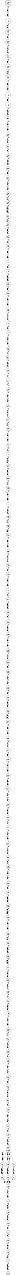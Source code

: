 digraph FST {
rankdir = LR;
size = "8.5,11";
center = 1;
orientation = Landscape;
ranksep = "0.4";
nodesep = "0.25";
0 [label = "0", shape = circle, style = bold, fontsize = 14]
	0 -> 1 [label = "AH0:AH0", fontsize = 14];
1 [label = "1", shape = circle, style = solid, fontsize = 14]
	1 -> 2 [label = "K:K", fontsize = 14];
2 [label = "2", shape = circle, style = solid, fontsize = 14]
	2 -> 3 [label = "AO1:AO1", fontsize = 14];
3 [label = "3", shape = circle, style = solid, fontsize = 14]
	3 -> 4 [label = "R:R", fontsize = 14];
4 [label = "4", shape = circle, style = solid, fontsize = 14]
	4 -> 5 [label = "D:D", fontsize = 14];
5 [label = "5", shape = circle, style = solid, fontsize = 14]
	5 -> 6 [label = "IH0:IH0", fontsize = 14];
6 [label = "6", shape = circle, style = solid, fontsize = 14]
	6 -> 7 [label = "NG:NG", fontsize = 14];
7 [label = "7", shape = circle, style = solid, fontsize = 14]
	7 -> 8 [label = "<eps>:<eps>", fontsize = 14];
8 [label = "8", shape = circle, style = solid, fontsize = 14]
	8 -> 9 [label = "T:T", fontsize = 14];
	8 -> 10 [label = "T:T", fontsize = 14];
	8 -> 11 [label = "T:T", fontsize = 14];
9 [label = "9", shape = circle, style = solid, fontsize = 14]
	9 -> 12 [label = "AH0:AH0", fontsize = 14];
10 [label = "10", shape = circle, style = solid, fontsize = 14]
	10 -> 13 [label = "AH0:AH0", fontsize = 14];
11 [label = "11", shape = circle, style = solid, fontsize = 14]
	11 -> 14 [label = "AH0:AH0", fontsize = 14];
12 [label = "12", shape = circle, style = solid, fontsize = 14]
	12 -> 15 [label = "<eps>:<eps>", fontsize = 14];
13 [label = "13", shape = circle, style = solid, fontsize = 14]
	13 -> 15 [label = "<eps>:<eps>", fontsize = 14];
14 [label = "14", shape = circle, style = solid, fontsize = 14]
	14 -> 15 [label = "<eps>:<eps>", fontsize = 14];
15 [label = "15", shape = circle, style = solid, fontsize = 14]
	15 -> 16 [label = "AO1:AO1", fontsize = 14];
16 [label = "16", shape = circle, style = solid, fontsize = 14]
	16 -> 17 [label = "L:L", fontsize = 14];
17 [label = "17", shape = circle, style = solid, fontsize = 14]
	17 -> 18 [label = "<eps>:<eps>", fontsize = 14];
18 [label = "18", shape = circle, style = solid, fontsize = 14]
	18 -> 19 [label = "N:N", fontsize = 14];
19 [label = "19", shape = circle, style = solid, fontsize = 14]
	19 -> 20 [label = "OW1:OW1", fontsize = 14];
20 [label = "20", shape = circle, style = solid, fontsize = 14]
	20 -> 21 [label = "N:N", fontsize = 14];
21 [label = "21", shape = circle, style = solid, fontsize = 14]
	21 -> 22 [label = "<eps>:<eps>", fontsize = 14];
22 [label = "22", shape = circle, style = solid, fontsize = 14]
	22 -> 23 [label = "L:L", fontsize = 14];
23 [label = "23", shape = circle, style = solid, fontsize = 14]
	23 -> 24 [label = "AO1:AO1", fontsize = 14];
24 [label = "24", shape = circle, style = solid, fontsize = 14]
	24 -> 25 [label = "Z:Z", fontsize = 14];
25 [label = "25", shape = circle, style = solid, fontsize = 14]
	25 -> 26 [label = "<eps>:<eps>", fontsize = 14];
26 [label = "26", shape = circle, style = solid, fontsize = 14]
	26 -> 27 [label = "EY2:EY2", fontsize = 14];
27 [label = "27", shape = circle, style = solid, fontsize = 14]
	27 -> 28 [label = "V:V", fontsize = 14];
28 [label = "28", shape = circle, style = solid, fontsize = 14]
	28 -> 29 [label = "IY0:IY0", fontsize = 14];
29 [label = "29", shape = circle, style = solid, fontsize = 14]
	29 -> 30 [label = "EY1:EY1", fontsize = 14];
30 [label = "30", shape = circle, style = solid, fontsize = 14]
	30 -> 31 [label = "SH:SH", fontsize = 14];
31 [label = "31", shape = circle, style = solid, fontsize = 14]
	31 -> 32 [label = "AH0:AH0", fontsize = 14];
32 [label = "32", shape = circle, style = solid, fontsize = 14]
	32 -> 33 [label = "N:N", fontsize = 14];
33 [label = "33", shape = circle, style = solid, fontsize = 14]
	33 -> 34 [label = "<eps>:<eps>", fontsize = 14];
34 [label = "34", shape = circle, style = solid, fontsize = 14]
	34 -> 35 [label = "DH:DH", fontsize = 14];
35 [label = "35", shape = circle, style = solid, fontsize = 14]
	35 -> 36 [label = "EH1:EH1", fontsize = 14];
36 [label = "36", shape = circle, style = solid, fontsize = 14]
	36 -> 37 [label = "R:R", fontsize = 14];
37 [label = "37", shape = circle, style = solid, fontsize = 14]
	37 -> 38 [label = "<eps>:<eps>", fontsize = 14];
38 [label = "38", shape = circle, style = solid, fontsize = 14]
	38 -> 39 [label = "N:N", fontsize = 14];
39 [label = "39", shape = circle, style = solid, fontsize = 14]
	39 -> 40 [label = "OW1:OW1", fontsize = 14];
40 [label = "40", shape = circle, style = solid, fontsize = 14]
	40 -> 41 [label = "<eps>:<eps>", fontsize = 14];
41 [label = "41", shape = circle, style = solid, fontsize = 14]
	41 -> 42 [label = "W:W", fontsize = 14];
42 [label = "42", shape = circle, style = solid, fontsize = 14]
	42 -> 43 [label = "EY1:EY1", fontsize = 14];
43 [label = "43", shape = circle, style = solid, fontsize = 14]
	43 -> 44 [label = "<eps>:<eps>", fontsize = 14];
44 [label = "44", shape = circle, style = solid, fontsize = 14]
	44 -> 45 [label = "AH1:AH1", fontsize = 14];
45 [label = "45", shape = circle, style = solid, fontsize = 14]
	45 -> 46 [label = "<eps>:<eps>", fontsize = 14];
46 [label = "46", shape = circle, style = solid, fontsize = 14]
	46 -> 47 [label = "B:B", fontsize = 14];
47 [label = "47", shape = circle, style = solid, fontsize = 14]
	47 -> 48 [label = "IY1:IY1", fontsize = 14];
48 [label = "48", shape = circle, style = solid, fontsize = 14]
	48 -> 49 [label = "<eps>:<eps>", fontsize = 14];
49 [label = "49", shape = circle, style = solid, fontsize = 14]
	49 -> 50 [label = "SH:SH", fontsize = 14];
50 [label = "50", shape = circle, style = solid, fontsize = 14]
	50 -> 51 [label = "UH1:UH1", fontsize = 14];
51 [label = "51", shape = circle, style = solid, fontsize = 14]
	51 -> 52 [label = "D:D", fontsize = 14];
52 [label = "52", shape = circle, style = solid, fontsize = 14]
	52 -> 53 [label = "<eps>:<eps>", fontsize = 14];
53 [label = "53", shape = circle, style = solid, fontsize = 14]
	53 -> 54 [label = "B:B", fontsize = 14];
54 [label = "54", shape = circle, style = solid, fontsize = 14]
	54 -> 55 [label = "IY1:IY1", fontsize = 14];
55 [label = "55", shape = circle, style = solid, fontsize = 14]
	55 -> 56 [label = "<eps>:<eps>", fontsize = 14];
56 [label = "56", shape = circle, style = solid, fontsize = 14]
	56 -> 57 [label = "EY1:EY1", fontsize = 14];
57 [label = "57", shape = circle, style = solid, fontsize = 14]
	57 -> 58 [label = "B:B", fontsize = 14];
58 [label = "58", shape = circle, style = solid, fontsize = 14]
	58 -> 59 [label = "AH0:AH0", fontsize = 14];
59 [label = "59", shape = circle, style = solid, fontsize = 14]
	59 -> 60 [label = "L:L", fontsize = 14];
60 [label = "60", shape = circle, style = solid, fontsize = 14]
	60 -> 61 [label = "<eps>:<eps>", fontsize = 14];
61 [label = "61", shape = circle, style = solid, fontsize = 14]
	61 -> 62 [label = "T:T", fontsize = 14];
62 [label = "62", shape = circle, style = solid, fontsize = 14]
	62 -> 63 [label = "UW1:UW1", fontsize = 14];
63 [label = "63", shape = circle, style = solid, fontsize = 14]
	63 -> 64 [label = "<eps>:<eps>", fontsize = 14];
64 [label = "64", shape = circle, style = solid, fontsize = 14]
	64 -> 65 [label = "F:F", fontsize = 14];
65 [label = "65", shape = circle, style = solid, fontsize = 14]
	65 -> 66 [label = "L:L", fontsize = 14];
66 [label = "66", shape = circle, style = solid, fontsize = 14]
	66 -> 67 [label = "AY1:AY1", fontsize = 14];
67 [label = "67", shape = circle, style = solid, fontsize = 14]
	67 -> 68 [label = "<eps>:<eps>", fontsize = 14];
68 [label = "68", shape = circle, style = solid, fontsize = 14]
	68 -> 69 [label = "W:W", fontsize = 14];
69 [label = "69", shape = circle, style = solid, fontsize = 14]
	69 -> 70 [label = "IH1:IH1", fontsize = 14];
70 [label = "70", shape = circle, style = solid, fontsize = 14]
	70 -> 71 [label = "NG:NG", fontsize = 14];
71 [label = "71", shape = circle, style = solid, fontsize = 14]
	71 -> 72 [label = "Z:Z", fontsize = 14];
72 [label = "72", shape = circle, style = solid, fontsize = 14]
	72 -> 73 [label = "<eps>:<eps>", fontsize = 14];
73 [label = "73", shape = circle, style = solid, fontsize = 14]
	73 -> 74 [label = "T:T", fontsize = 14];
74 [label = "74", shape = circle, style = solid, fontsize = 14]
	74 -> 75 [label = "UW1:UW1", fontsize = 14];
75 [label = "75", shape = circle, style = solid, fontsize = 14]
	75 -> 76 [label = "<eps>:<eps>", fontsize = 14];
76 [label = "76", shape = circle, style = solid, fontsize = 14]
	76 -> 77 [label = "S:S", fontsize = 14];
77 [label = "77", shape = circle, style = solid, fontsize = 14]
	77 -> 78 [label = "M:M", fontsize = 14];
78 [label = "78", shape = circle, style = solid, fontsize = 14]
	78 -> 79 [label = "AO1:AO1", fontsize = 14];
79 [label = "79", shape = circle, style = solid, fontsize = 14]
	79 -> 80 [label = "L:L", fontsize = 14];
80 [label = "80", shape = circle, style = solid, fontsize = 14]
	80 -> 81 [label = "<eps>:<eps>", fontsize = 14];
81 [label = "81", shape = circle, style = solid, fontsize = 14]
	81 -> 82 [label = "T:T", fontsize = 14];
82 [label = "82", shape = circle, style = solid, fontsize = 14]
	82 -> 83 [label = "UW1:UW1", fontsize = 14];
83 [label = "83", shape = circle, style = solid, fontsize = 14]
	83 -> 84 [label = "<eps>:<eps>", fontsize = 14];
84 [label = "84", shape = circle, style = solid, fontsize = 14]
	84 -> 85 [label = "F:F", fontsize = 14];
85 [label = "85", shape = circle, style = solid, fontsize = 14]
	85 -> 86 [label = "AE1:AE1", fontsize = 14];
86 [label = "86", shape = circle, style = solid, fontsize = 14]
	86 -> 87 [label = "T:T", fontsize = 14];
87 [label = "87", shape = circle, style = solid, fontsize = 14]
	87 -> 88 [label = "<eps>:<eps>", fontsize = 14];
88 [label = "88", shape = circle, style = solid, fontsize = 14]
	88 -> 89 [label = "L:L", fontsize = 14];
89 [label = "89", shape = circle, style = solid, fontsize = 14]
	89 -> 90 [label = "IH1:IH1", fontsize = 14];
90 [label = "90", shape = circle, style = solid, fontsize = 14]
	90 -> 91 [label = "T:T", fontsize = 14];
91 [label = "91", shape = circle, style = solid, fontsize = 14]
	91 -> 92 [label = "AH0:AH0", fontsize = 14];
92 [label = "92", shape = circle, style = solid, fontsize = 14]
	92 -> 93 [label = "L:L", fontsize = 14];
93 [label = "93", shape = circle, style = solid, fontsize = 14]
	93 -> 94 [label = "<eps>:<eps>", fontsize = 14];
94 [label = "94", shape = circle, style = solid, fontsize = 14]
	94 -> 95 [label = "B:B", fontsize = 14];
95 [label = "95", shape = circle, style = solid, fontsize = 14]
	95 -> 96 [label = "AA1:AA1", fontsize = 14];
96 [label = "96", shape = circle, style = solid, fontsize = 14]
	96 -> 97 [label = "D:D", fontsize = 14];
97 [label = "97", shape = circle, style = solid, fontsize = 14]
	97 -> 98 [label = "IY0:IY0", fontsize = 14];
98 [label = "98", shape = circle, style = solid, fontsize = 14]
	98 -> 99 [label = "<eps>:<eps>", fontsize = 14];
99 [label = "99", shape = circle, style = solid, fontsize = 14]
	99 -> 100 [label = "AO1:AO1", fontsize = 14];
100 [label = "100", shape = circle, style = solid, fontsize = 14]
	100 -> 101 [label = "F:F", fontsize = 14];
101 [label = "101", shape = circle, style = solid, fontsize = 14]
	101 -> 102 [label = "<eps>:<eps>", fontsize = 14];
102 [label = "102", shape = circle, style = solid, fontsize = 14]
	102 -> 103 [label = "G:G", fontsize = 14];
103 [label = "103", shape = circle, style = solid, fontsize = 14]
	103 -> 104 [label = "R:R", fontsize = 14];
104 [label = "104", shape = circle, style = solid, fontsize = 14]
	104 -> 105 [label = "AW1:AW1", fontsize = 14];
105 [label = "105", shape = circle, style = solid, fontsize = 14]
	105 -> 106 [label = "N:N", fontsize = 14];
106 [label = "106", shape = circle, style = solid, fontsize = 14]
	106 -> 107 [label = "D:D", fontsize = 14];
107 [label = "107", shape = circle, style = solid, fontsize = 14]
	107 -> 108 [label = "<eps>:<eps>", fontsize = 14];
108 [label = "108", shape = doublecircle, style = solid, fontsize = 14]
}
